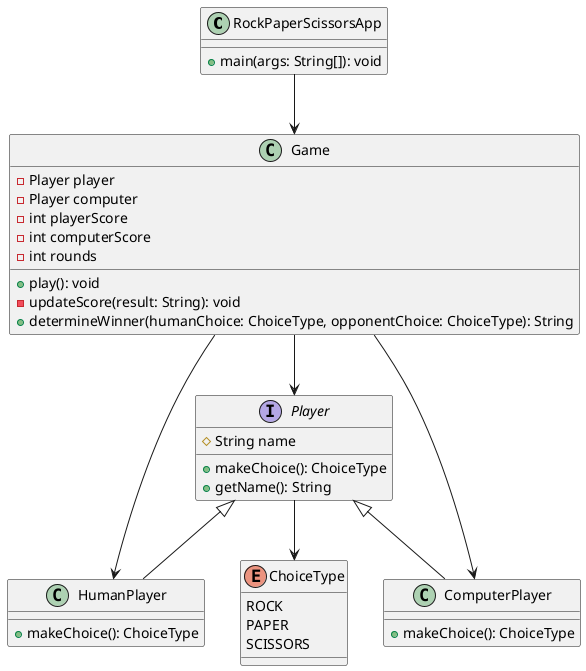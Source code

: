 @startuml

class RockPaperScissorsApp {
    +main(args: String[]): void
}

class Game {
    -Player player
    -Player computer
    -int playerScore
    -int computerScore
    -int rounds
    +play(): void
    -updateScore(result: String): void
    +determineWinner(humanChoice: ChoiceType, opponentChoice: ChoiceType): String
}

interface Player {
    #String name
    +makeChoice(): ChoiceType
    +getName(): String
}

class HumanPlayer {
    +makeChoice(): ChoiceType
}

class ComputerPlayer {
    +makeChoice(): ChoiceType
}

enum ChoiceType {
    ROCK
    PAPER
    SCISSORS
}

RockPaperScissorsApp --> Game
Game --> Player
Game --> HumanPlayer
Game --> ComputerPlayer
Player <|-- HumanPlayer
Player <|-- ComputerPlayer
Player --> ChoiceType


@enduml

